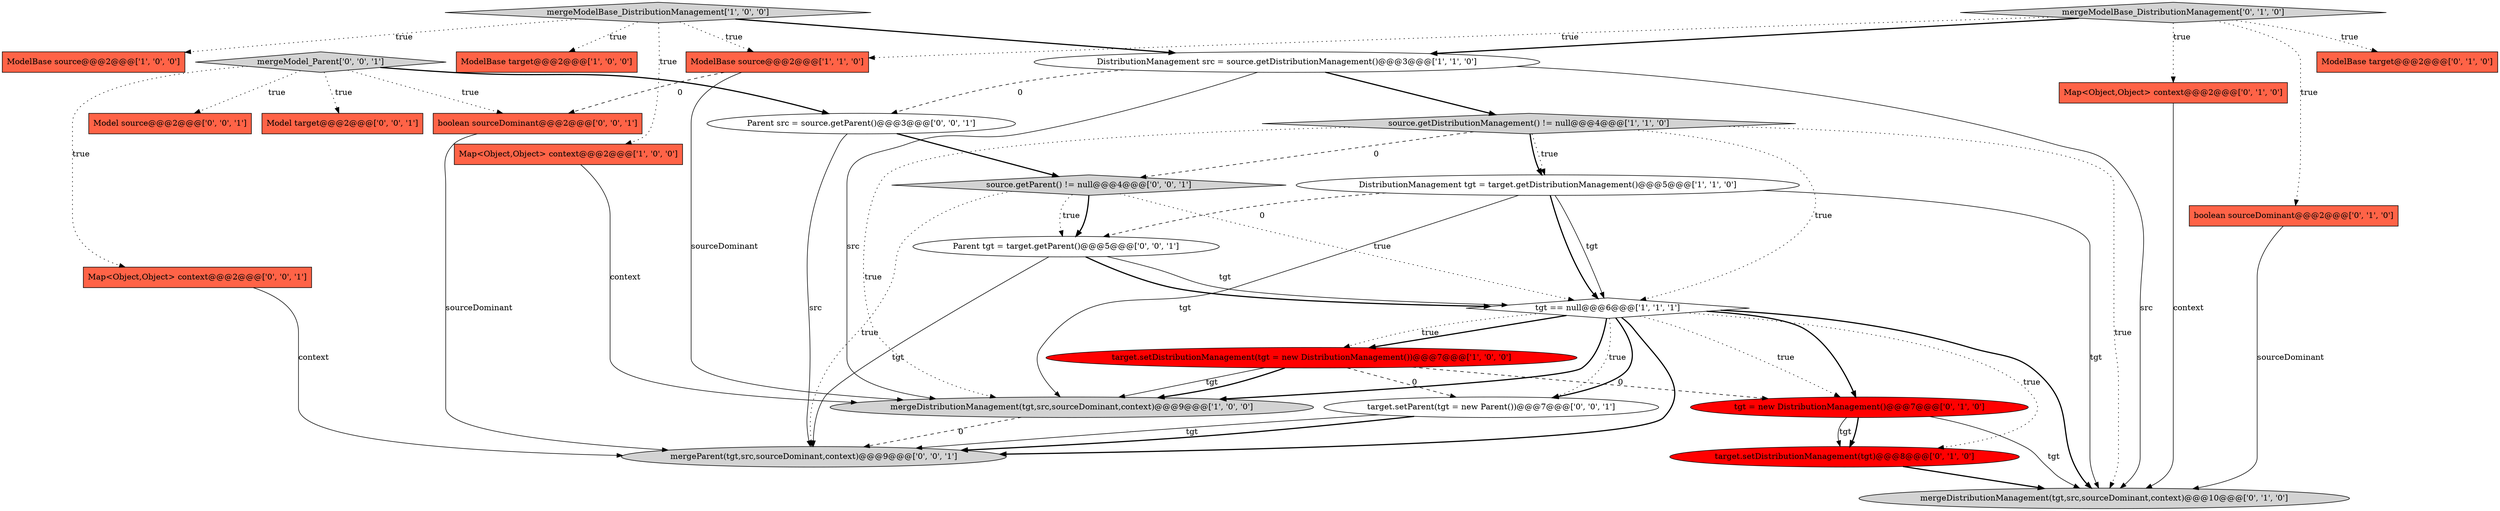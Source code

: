 digraph {
22 [style = filled, label = "target.setParent(tgt = new Parent())@@@7@@@['0', '0', '1']", fillcolor = white, shape = ellipse image = "AAA0AAABBB3BBB"];
8 [style = filled, label = "ModelBase source@@@2@@@['1', '1', '0']", fillcolor = tomato, shape = box image = "AAA0AAABBB1BBB"];
3 [style = filled, label = "Map<Object,Object> context@@@2@@@['1', '0', '0']", fillcolor = tomato, shape = box image = "AAA0AAABBB1BBB"];
21 [style = filled, label = "Parent tgt = target.getParent()@@@5@@@['0', '0', '1']", fillcolor = white, shape = ellipse image = "AAA0AAABBB3BBB"];
24 [style = filled, label = "source.getParent() != null@@@4@@@['0', '0', '1']", fillcolor = lightgray, shape = diamond image = "AAA0AAABBB3BBB"];
17 [style = filled, label = "Map<Object,Object> context@@@2@@@['0', '1', '0']", fillcolor = tomato, shape = box image = "AAA0AAABBB2BBB"];
6 [style = filled, label = "DistributionManagement tgt = target.getDistributionManagement()@@@5@@@['1', '1', '0']", fillcolor = white, shape = ellipse image = "AAA0AAABBB1BBB"];
10 [style = filled, label = "mergeModelBase_DistributionManagement['1', '0', '0']", fillcolor = lightgray, shape = diamond image = "AAA0AAABBB1BBB"];
25 [style = filled, label = "boolean sourceDominant@@@2@@@['0', '0', '1']", fillcolor = tomato, shape = box image = "AAA0AAABBB3BBB"];
12 [style = filled, label = "tgt = new DistributionManagement()@@@7@@@['0', '1', '0']", fillcolor = red, shape = ellipse image = "AAA1AAABBB2BBB"];
23 [style = filled, label = "Parent src = source.getParent()@@@3@@@['0', '0', '1']", fillcolor = white, shape = ellipse image = "AAA0AAABBB3BBB"];
1 [style = filled, label = "tgt == null@@@6@@@['1', '1', '1']", fillcolor = white, shape = diamond image = "AAA0AAABBB1BBB"];
11 [style = filled, label = "mergeDistributionManagement(tgt,src,sourceDominant,context)@@@10@@@['0', '1', '0']", fillcolor = lightgray, shape = ellipse image = "AAA0AAABBB2BBB"];
18 [style = filled, label = "Model source@@@2@@@['0', '0', '1']", fillcolor = tomato, shape = box image = "AAA0AAABBB3BBB"];
0 [style = filled, label = "DistributionManagement src = source.getDistributionManagement()@@@3@@@['1', '1', '0']", fillcolor = white, shape = ellipse image = "AAA0AAABBB1BBB"];
16 [style = filled, label = "ModelBase target@@@2@@@['0', '1', '0']", fillcolor = tomato, shape = box image = "AAA0AAABBB2BBB"];
26 [style = filled, label = "mergeModel_Parent['0', '0', '1']", fillcolor = lightgray, shape = diamond image = "AAA0AAABBB3BBB"];
20 [style = filled, label = "Model target@@@2@@@['0', '0', '1']", fillcolor = tomato, shape = box image = "AAA0AAABBB3BBB"];
27 [style = filled, label = "mergeParent(tgt,src,sourceDominant,context)@@@9@@@['0', '0', '1']", fillcolor = lightgray, shape = ellipse image = "AAA0AAABBB3BBB"];
7 [style = filled, label = "ModelBase source@@@2@@@['1', '0', '0']", fillcolor = tomato, shape = box image = "AAA0AAABBB1BBB"];
15 [style = filled, label = "mergeModelBase_DistributionManagement['0', '1', '0']", fillcolor = lightgray, shape = diamond image = "AAA0AAABBB2BBB"];
19 [style = filled, label = "Map<Object,Object> context@@@2@@@['0', '0', '1']", fillcolor = tomato, shape = box image = "AAA0AAABBB3BBB"];
4 [style = filled, label = "mergeDistributionManagement(tgt,src,sourceDominant,context)@@@9@@@['1', '0', '0']", fillcolor = lightgray, shape = ellipse image = "AAA0AAABBB1BBB"];
9 [style = filled, label = "target.setDistributionManagement(tgt = new DistributionManagement())@@@7@@@['1', '0', '0']", fillcolor = red, shape = ellipse image = "AAA1AAABBB1BBB"];
14 [style = filled, label = "target.setDistributionManagement(tgt)@@@8@@@['0', '1', '0']", fillcolor = red, shape = ellipse image = "AAA1AAABBB2BBB"];
13 [style = filled, label = "boolean sourceDominant@@@2@@@['0', '1', '0']", fillcolor = tomato, shape = box image = "AAA0AAABBB2BBB"];
2 [style = filled, label = "ModelBase target@@@2@@@['1', '0', '0']", fillcolor = tomato, shape = box image = "AAA0AAABBB1BBB"];
5 [style = filled, label = "source.getDistributionManagement() != null@@@4@@@['1', '1', '0']", fillcolor = lightgray, shape = diamond image = "AAA0AAABBB1BBB"];
9->4 [style = solid, label="tgt"];
12->11 [style = solid, label="tgt"];
10->8 [style = dotted, label="true"];
24->1 [style = dotted, label="true"];
1->4 [style = bold, label=""];
6->21 [style = dashed, label="0"];
0->4 [style = solid, label="src"];
6->4 [style = solid, label="tgt"];
26->25 [style = dotted, label="true"];
0->23 [style = dashed, label="0"];
9->4 [style = bold, label=""];
5->1 [style = dotted, label="true"];
1->22 [style = dotted, label="true"];
1->27 [style = bold, label=""];
8->4 [style = solid, label="sourceDominant"];
5->24 [style = dashed, label="0"];
5->6 [style = dotted, label="true"];
10->3 [style = dotted, label="true"];
3->4 [style = solid, label="context"];
4->27 [style = dashed, label="0"];
26->20 [style = dotted, label="true"];
26->19 [style = dotted, label="true"];
9->22 [style = dashed, label="0"];
6->1 [style = solid, label="tgt"];
1->14 [style = dotted, label="true"];
15->16 [style = dotted, label="true"];
24->27 [style = dotted, label="true"];
21->27 [style = solid, label="tgt"];
23->27 [style = solid, label="src"];
1->9 [style = bold, label=""];
1->11 [style = bold, label=""];
5->4 [style = dotted, label="true"];
15->13 [style = dotted, label="true"];
1->22 [style = bold, label=""];
15->17 [style = dotted, label="true"];
6->1 [style = bold, label=""];
23->24 [style = bold, label=""];
5->11 [style = dotted, label="true"];
15->8 [style = dotted, label="true"];
5->6 [style = bold, label=""];
22->27 [style = bold, label=""];
24->21 [style = bold, label=""];
10->2 [style = dotted, label="true"];
15->0 [style = bold, label=""];
22->27 [style = solid, label="tgt"];
10->0 [style = bold, label=""];
21->1 [style = bold, label=""];
26->23 [style = bold, label=""];
12->14 [style = bold, label=""];
6->11 [style = solid, label="tgt"];
1->12 [style = bold, label=""];
1->9 [style = dotted, label="true"];
1->12 [style = dotted, label="true"];
26->18 [style = dotted, label="true"];
8->25 [style = dashed, label="0"];
19->27 [style = solid, label="context"];
9->12 [style = dashed, label="0"];
17->11 [style = solid, label="context"];
25->27 [style = solid, label="sourceDominant"];
13->11 [style = solid, label="sourceDominant"];
24->21 [style = dotted, label="true"];
12->14 [style = solid, label="tgt"];
14->11 [style = bold, label=""];
21->1 [style = solid, label="tgt"];
10->7 [style = dotted, label="true"];
0->11 [style = solid, label="src"];
0->5 [style = bold, label=""];
}
